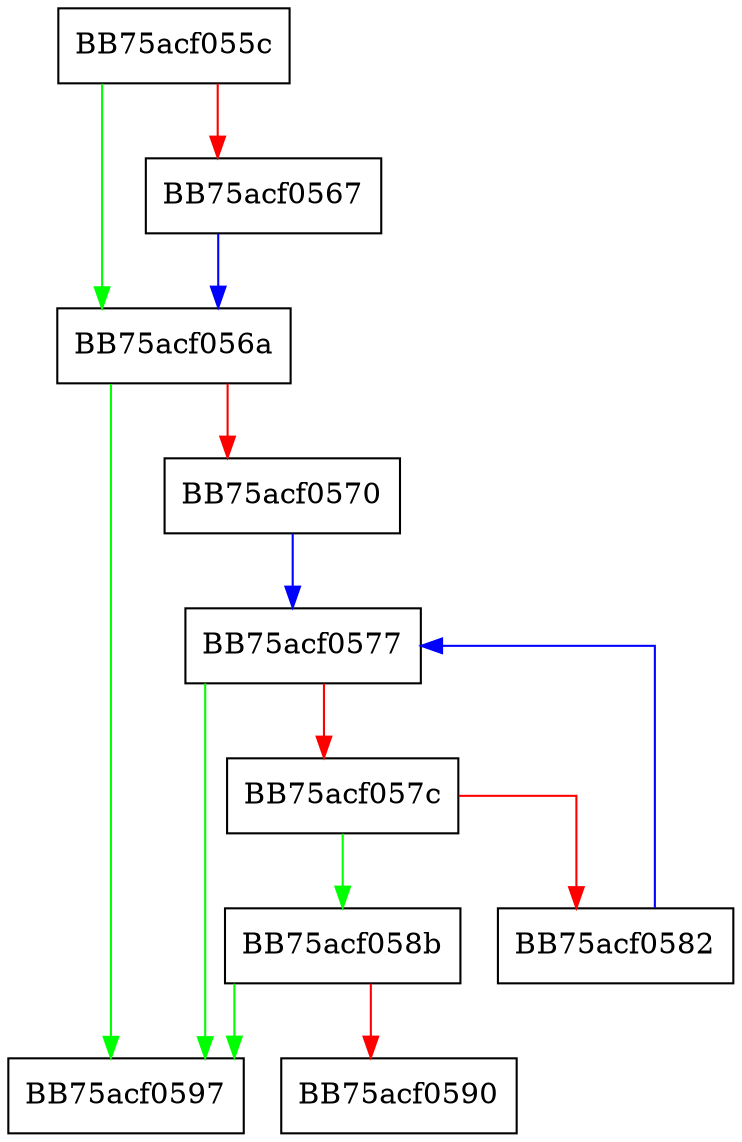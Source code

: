 digraph find {
  node [shape="box"];
  graph [splines=ortho];
  BB75acf055c -> BB75acf056a [color="green"];
  BB75acf055c -> BB75acf0567 [color="red"];
  BB75acf0567 -> BB75acf056a [color="blue"];
  BB75acf056a -> BB75acf0597 [color="green"];
  BB75acf056a -> BB75acf0570 [color="red"];
  BB75acf0570 -> BB75acf0577 [color="blue"];
  BB75acf0577 -> BB75acf0597 [color="green"];
  BB75acf0577 -> BB75acf057c [color="red"];
  BB75acf057c -> BB75acf058b [color="green"];
  BB75acf057c -> BB75acf0582 [color="red"];
  BB75acf0582 -> BB75acf0577 [color="blue"];
  BB75acf058b -> BB75acf0597 [color="green"];
  BB75acf058b -> BB75acf0590 [color="red"];
}